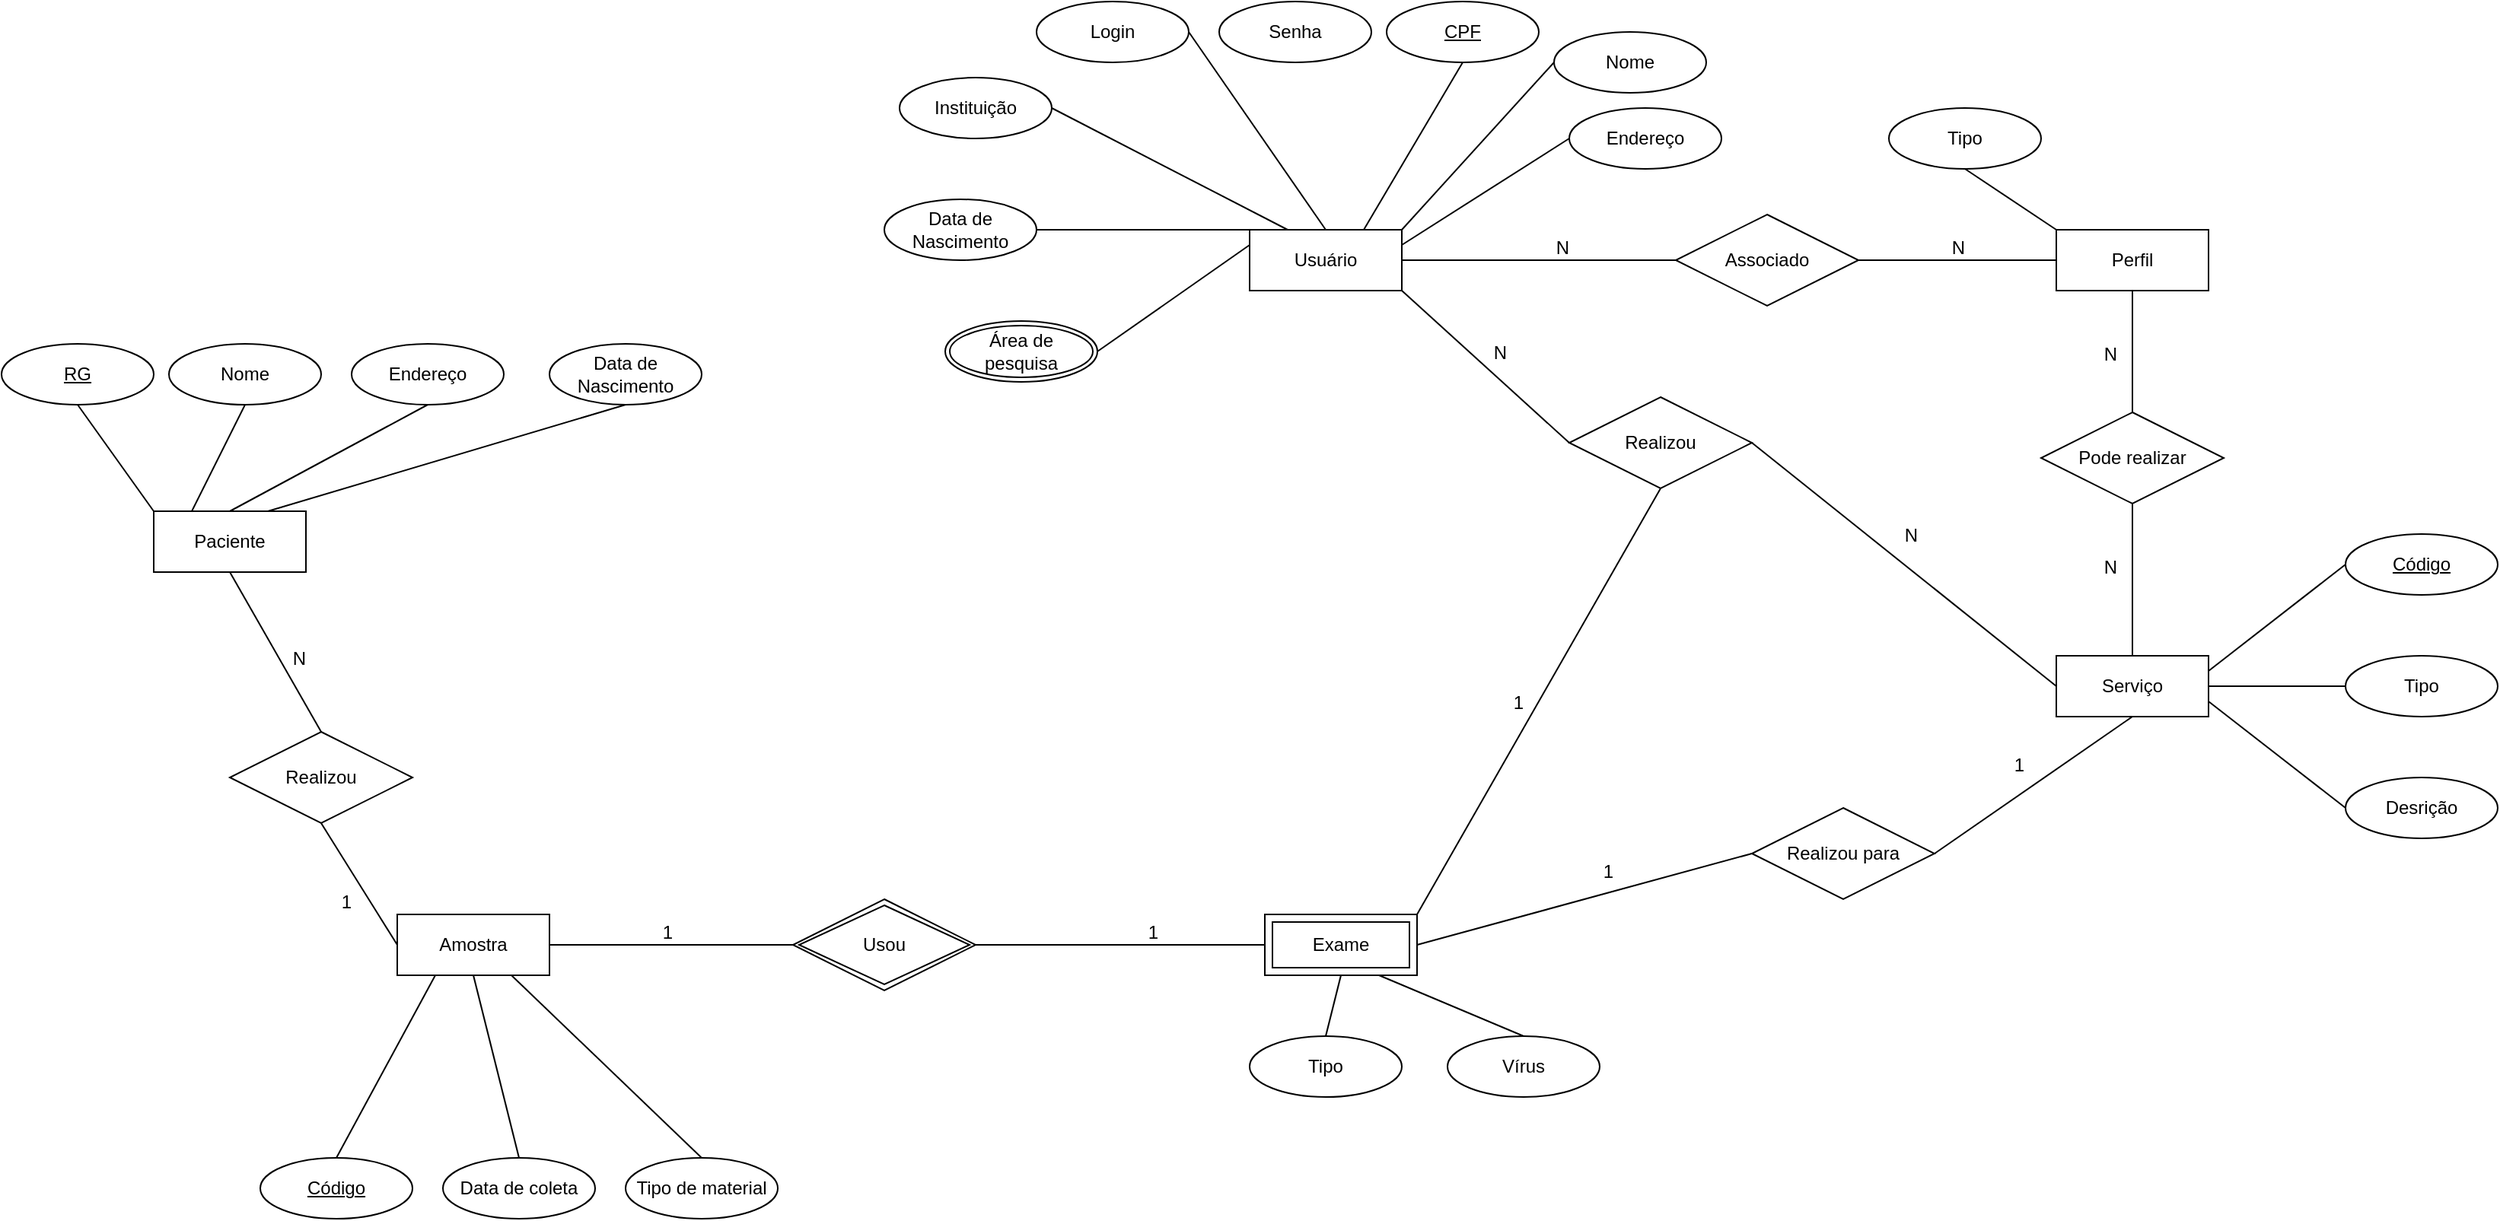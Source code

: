 <mxfile version="14.6.11" type="github">
  <diagram id="c7RSiAgEq7K3T1tGgwCF" name="Page-1">
    <mxGraphModel dx="2844" dy="1522" grid="1" gridSize="10" guides="1" tooltips="1" connect="1" arrows="1" fold="1" page="1" pageScale="1" pageWidth="4681" pageHeight="3300" math="0" shadow="0">
      <root>
        <mxCell id="0" />
        <mxCell id="1" parent="0" />
        <mxCell id="BD_xdXeXPQXrnNX-kLKR-1" value="Usuário" style="whiteSpace=wrap;html=1;align=center;" parent="1" vertex="1">
          <mxGeometry x="1340" y="560" width="100" height="40" as="geometry" />
        </mxCell>
        <mxCell id="BD_xdXeXPQXrnNX-kLKR-3" value="CPF" style="ellipse;whiteSpace=wrap;html=1;align=center;fontStyle=4;" parent="1" vertex="1">
          <mxGeometry x="1430" y="410" width="100" height="40" as="geometry" />
        </mxCell>
        <mxCell id="BD_xdXeXPQXrnNX-kLKR-4" value="" style="endArrow=none;html=1;rounded=0;exitX=0.75;exitY=0;exitDx=0;exitDy=0;entryX=0.5;entryY=1;entryDx=0;entryDy=0;" parent="1" source="BD_xdXeXPQXrnNX-kLKR-1" target="BD_xdXeXPQXrnNX-kLKR-3" edge="1">
          <mxGeometry relative="1" as="geometry">
            <mxPoint x="1760" y="670" as="sourcePoint" />
            <mxPoint x="1920" y="670" as="targetPoint" />
          </mxGeometry>
        </mxCell>
        <mxCell id="BD_xdXeXPQXrnNX-kLKR-5" value="" style="endArrow=none;html=1;rounded=0;exitX=1;exitY=0;exitDx=0;exitDy=0;entryX=0;entryY=0.5;entryDx=0;entryDy=0;" parent="1" source="BD_xdXeXPQXrnNX-kLKR-1" target="BD_xdXeXPQXrnNX-kLKR-6" edge="1">
          <mxGeometry relative="1" as="geometry">
            <mxPoint x="1760" y="670" as="sourcePoint" />
            <mxPoint x="1560" y="470" as="targetPoint" />
          </mxGeometry>
        </mxCell>
        <mxCell id="BD_xdXeXPQXrnNX-kLKR-6" value="Nome" style="ellipse;whiteSpace=wrap;html=1;align=center;" parent="1" vertex="1">
          <mxGeometry x="1540" y="430" width="100" height="40" as="geometry" />
        </mxCell>
        <mxCell id="BD_xdXeXPQXrnNX-kLKR-7" value="Endereço" style="ellipse;whiteSpace=wrap;html=1;align=center;" parent="1" vertex="1">
          <mxGeometry x="1550" y="480" width="100" height="40" as="geometry" />
        </mxCell>
        <mxCell id="BD_xdXeXPQXrnNX-kLKR-9" value="" style="endArrow=none;html=1;rounded=0;exitX=1;exitY=0.25;exitDx=0;exitDy=0;entryX=0;entryY=0.5;entryDx=0;entryDy=0;" parent="1" source="BD_xdXeXPQXrnNX-kLKR-1" target="BD_xdXeXPQXrnNX-kLKR-7" edge="1">
          <mxGeometry relative="1" as="geometry">
            <mxPoint x="1660" y="570" as="sourcePoint" />
            <mxPoint x="1820" y="570" as="targetPoint" />
          </mxGeometry>
        </mxCell>
        <mxCell id="BD_xdXeXPQXrnNX-kLKR-10" value="Área de pesquisa" style="ellipse;shape=doubleEllipse;margin=3;whiteSpace=wrap;html=1;align=center;" parent="1" vertex="1">
          <mxGeometry x="1140" y="620" width="100" height="40" as="geometry" />
        </mxCell>
        <mxCell id="BD_xdXeXPQXrnNX-kLKR-12" value="Instituição" style="ellipse;whiteSpace=wrap;html=1;align=center;" parent="1" vertex="1">
          <mxGeometry x="1110" y="460" width="100" height="40" as="geometry" />
        </mxCell>
        <mxCell id="BD_xdXeXPQXrnNX-kLKR-14" value="Data de Nascimento" style="ellipse;whiteSpace=wrap;html=1;align=center;" parent="1" vertex="1">
          <mxGeometry x="1100" y="540" width="100" height="40" as="geometry" />
        </mxCell>
        <mxCell id="BD_xdXeXPQXrnNX-kLKR-16" value="Login" style="ellipse;whiteSpace=wrap;html=1;align=center;" parent="1" vertex="1">
          <mxGeometry x="1200" y="410" width="100" height="40" as="geometry" />
        </mxCell>
        <mxCell id="BD_xdXeXPQXrnNX-kLKR-17" value="Senha" style="ellipse;whiteSpace=wrap;html=1;align=center;" parent="1" vertex="1">
          <mxGeometry x="1320" y="410" width="100" height="40" as="geometry" />
        </mxCell>
        <mxCell id="BD_xdXeXPQXrnNX-kLKR-18" value="" style="endArrow=none;html=1;rounded=0;entryX=0.5;entryY=0;entryDx=0;entryDy=0;exitX=1;exitY=0.5;exitDx=0;exitDy=0;" parent="1" source="BD_xdXeXPQXrnNX-kLKR-16" target="BD_xdXeXPQXrnNX-kLKR-1" edge="1">
          <mxGeometry relative="1" as="geometry">
            <mxPoint x="1220" y="530" as="sourcePoint" />
            <mxPoint x="1380" y="530" as="targetPoint" />
          </mxGeometry>
        </mxCell>
        <mxCell id="BD_xdXeXPQXrnNX-kLKR-19" value="" style="endArrow=none;html=1;rounded=0;entryX=0.25;entryY=0;entryDx=0;entryDy=0;exitX=1;exitY=0.5;exitDx=0;exitDy=0;" parent="1" source="BD_xdXeXPQXrnNX-kLKR-12" target="BD_xdXeXPQXrnNX-kLKR-1" edge="1">
          <mxGeometry relative="1" as="geometry">
            <mxPoint x="1340" y="550" as="sourcePoint" />
            <mxPoint x="1500" y="550" as="targetPoint" />
          </mxGeometry>
        </mxCell>
        <mxCell id="BD_xdXeXPQXrnNX-kLKR-20" value="" style="endArrow=none;html=1;rounded=0;entryX=0;entryY=0;entryDx=0;entryDy=0;exitX=1;exitY=0.5;exitDx=0;exitDy=0;" parent="1" source="BD_xdXeXPQXrnNX-kLKR-14" target="BD_xdXeXPQXrnNX-kLKR-1" edge="1">
          <mxGeometry relative="1" as="geometry">
            <mxPoint x="1210" y="560" as="sourcePoint" />
            <mxPoint x="1300" y="580" as="targetPoint" />
          </mxGeometry>
        </mxCell>
        <mxCell id="BD_xdXeXPQXrnNX-kLKR-21" value="" style="endArrow=none;html=1;rounded=0;entryX=0;entryY=0.25;entryDx=0;entryDy=0;exitX=1;exitY=0.5;exitDx=0;exitDy=0;" parent="1" source="BD_xdXeXPQXrnNX-kLKR-10" target="BD_xdXeXPQXrnNX-kLKR-1" edge="1">
          <mxGeometry relative="1" as="geometry">
            <mxPoint x="1310" y="660" as="sourcePoint" />
            <mxPoint x="1470" y="660" as="targetPoint" />
          </mxGeometry>
        </mxCell>
        <mxCell id="BD_xdXeXPQXrnNX-kLKR-22" value="Perfil" style="whiteSpace=wrap;html=1;align=center;" parent="1" vertex="1">
          <mxGeometry x="1870" y="560" width="100" height="40" as="geometry" />
        </mxCell>
        <mxCell id="BD_xdXeXPQXrnNX-kLKR-23" value="Associado" style="shape=rhombus;perimeter=rhombusPerimeter;whiteSpace=wrap;html=1;align=center;" parent="1" vertex="1">
          <mxGeometry x="1620" y="550" width="120" height="60" as="geometry" />
        </mxCell>
        <mxCell id="BD_xdXeXPQXrnNX-kLKR-24" value="" style="endArrow=none;html=1;rounded=0;exitX=1;exitY=0.5;exitDx=0;exitDy=0;entryX=0;entryY=0.5;entryDx=0;entryDy=0;" parent="1" source="BD_xdXeXPQXrnNX-kLKR-1" target="BD_xdXeXPQXrnNX-kLKR-23" edge="1">
          <mxGeometry relative="1" as="geometry">
            <mxPoint x="1490" y="560" as="sourcePoint" />
            <mxPoint x="1650" y="560" as="targetPoint" />
          </mxGeometry>
        </mxCell>
        <mxCell id="BD_xdXeXPQXrnNX-kLKR-25" value="N" style="resizable=0;html=1;align=right;verticalAlign=bottom;" parent="BD_xdXeXPQXrnNX-kLKR-24" connectable="0" vertex="1">
          <mxGeometry x="1" relative="1" as="geometry">
            <mxPoint x="-70" as="offset" />
          </mxGeometry>
        </mxCell>
        <mxCell id="BD_xdXeXPQXrnNX-kLKR-26" value="" style="endArrow=none;html=1;rounded=0;entryX=0;entryY=0.5;entryDx=0;entryDy=0;exitX=1;exitY=0.5;exitDx=0;exitDy=0;" parent="1" source="BD_xdXeXPQXrnNX-kLKR-23" target="BD_xdXeXPQXrnNX-kLKR-22" edge="1">
          <mxGeometry relative="1" as="geometry">
            <mxPoint x="1630" y="639.66" as="sourcePoint" />
            <mxPoint x="1790" y="639.66" as="targetPoint" />
          </mxGeometry>
        </mxCell>
        <mxCell id="BD_xdXeXPQXrnNX-kLKR-27" value="N" style="resizable=0;html=1;align=right;verticalAlign=bottom;" parent="BD_xdXeXPQXrnNX-kLKR-26" connectable="0" vertex="1">
          <mxGeometry x="1" relative="1" as="geometry">
            <mxPoint x="-60" as="offset" />
          </mxGeometry>
        </mxCell>
        <mxCell id="BD_xdXeXPQXrnNX-kLKR-28" value="Tipo" style="ellipse;whiteSpace=wrap;html=1;align=center;fontStyle=0;" parent="1" vertex="1">
          <mxGeometry x="1760" y="480" width="100" height="40" as="geometry" />
        </mxCell>
        <mxCell id="BD_xdXeXPQXrnNX-kLKR-29" value="" style="endArrow=none;html=1;rounded=0;entryX=0;entryY=0;entryDx=0;entryDy=0;exitX=0.5;exitY=1;exitDx=0;exitDy=0;" parent="1" source="BD_xdXeXPQXrnNX-kLKR-28" target="BD_xdXeXPQXrnNX-kLKR-22" edge="1">
          <mxGeometry relative="1" as="geometry">
            <mxPoint x="1700" y="560" as="sourcePoint" />
            <mxPoint x="1860" y="560" as="targetPoint" />
          </mxGeometry>
        </mxCell>
        <mxCell id="BD_xdXeXPQXrnNX-kLKR-30" value="Serviço" style="whiteSpace=wrap;html=1;align=center;" parent="1" vertex="1">
          <mxGeometry x="1870" y="840" width="100" height="40" as="geometry" />
        </mxCell>
        <mxCell id="BD_xdXeXPQXrnNX-kLKR-31" value="Desrição" style="ellipse;whiteSpace=wrap;html=1;align=center;" parent="1" vertex="1">
          <mxGeometry x="2060" y="920" width="100" height="40" as="geometry" />
        </mxCell>
        <mxCell id="BD_xdXeXPQXrnNX-kLKR-33" value="Código" style="ellipse;whiteSpace=wrap;html=1;align=center;fontStyle=4;" parent="1" vertex="1">
          <mxGeometry x="2060" y="760" width="100" height="40" as="geometry" />
        </mxCell>
        <mxCell id="BD_xdXeXPQXrnNX-kLKR-34" value="Tipo" style="ellipse;whiteSpace=wrap;html=1;align=center;" parent="1" vertex="1">
          <mxGeometry x="2060" y="840" width="100" height="40" as="geometry" />
        </mxCell>
        <mxCell id="BD_xdXeXPQXrnNX-kLKR-38" value="Pode realizar" style="shape=rhombus;perimeter=rhombusPerimeter;whiteSpace=wrap;html=1;align=center;" parent="1" vertex="1">
          <mxGeometry x="1860" y="680" width="120" height="60" as="geometry" />
        </mxCell>
        <mxCell id="BD_xdXeXPQXrnNX-kLKR-41" value="" style="endArrow=none;html=1;rounded=0;entryX=0.5;entryY=1;entryDx=0;entryDy=0;exitX=0.5;exitY=0;exitDx=0;exitDy=0;" parent="1" source="BD_xdXeXPQXrnNX-kLKR-38" target="BD_xdXeXPQXrnNX-kLKR-22" edge="1">
          <mxGeometry relative="1" as="geometry">
            <mxPoint x="1890" y="810" as="sourcePoint" />
            <mxPoint x="2050" y="810" as="targetPoint" />
          </mxGeometry>
        </mxCell>
        <mxCell id="BD_xdXeXPQXrnNX-kLKR-42" value="N" style="resizable=0;html=1;align=right;verticalAlign=bottom;" parent="BD_xdXeXPQXrnNX-kLKR-41" connectable="0" vertex="1">
          <mxGeometry x="1" relative="1" as="geometry">
            <mxPoint x="-10" y="50" as="offset" />
          </mxGeometry>
        </mxCell>
        <mxCell id="BD_xdXeXPQXrnNX-kLKR-43" value="" style="endArrow=none;html=1;rounded=0;entryX=0.5;entryY=1;entryDx=0;entryDy=0;exitX=0.5;exitY=0;exitDx=0;exitDy=0;" parent="1" source="BD_xdXeXPQXrnNX-kLKR-30" target="BD_xdXeXPQXrnNX-kLKR-38" edge="1">
          <mxGeometry relative="1" as="geometry">
            <mxPoint x="2080" y="830" as="sourcePoint" />
            <mxPoint x="2080" y="750" as="targetPoint" />
          </mxGeometry>
        </mxCell>
        <mxCell id="BD_xdXeXPQXrnNX-kLKR-44" value="N" style="resizable=0;html=1;align=right;verticalAlign=bottom;" parent="BD_xdXeXPQXrnNX-kLKR-43" connectable="0" vertex="1">
          <mxGeometry x="1" relative="1" as="geometry">
            <mxPoint x="-10" y="50" as="offset" />
          </mxGeometry>
        </mxCell>
        <mxCell id="BD_xdXeXPQXrnNX-kLKR-46" value="Realizou" style="shape=rhombus;perimeter=rhombusPerimeter;whiteSpace=wrap;html=1;align=center;" parent="1" vertex="1">
          <mxGeometry x="1550" y="670" width="120" height="60" as="geometry" />
        </mxCell>
        <mxCell id="BD_xdXeXPQXrnNX-kLKR-48" value="" style="endArrow=none;html=1;rounded=0;exitX=1;exitY=1;exitDx=0;exitDy=0;entryX=0;entryY=0.5;entryDx=0;entryDy=0;" parent="1" source="BD_xdXeXPQXrnNX-kLKR-1" target="BD_xdXeXPQXrnNX-kLKR-46" edge="1">
          <mxGeometry relative="1" as="geometry">
            <mxPoint x="1320" y="690" as="sourcePoint" />
            <mxPoint x="1480" y="690" as="targetPoint" />
          </mxGeometry>
        </mxCell>
        <mxCell id="BD_xdXeXPQXrnNX-kLKR-49" value="N" style="resizable=0;html=1;align=right;verticalAlign=bottom;" parent="BD_xdXeXPQXrnNX-kLKR-48" connectable="0" vertex="1">
          <mxGeometry x="1" relative="1" as="geometry">
            <mxPoint x="-40" y="-50" as="offset" />
          </mxGeometry>
        </mxCell>
        <mxCell id="BD_xdXeXPQXrnNX-kLKR-50" value="" style="endArrow=none;html=1;rounded=0;exitX=1;exitY=0.5;exitDx=0;exitDy=0;entryX=0;entryY=0.5;entryDx=0;entryDy=0;" parent="1" source="BD_xdXeXPQXrnNX-kLKR-46" target="BD_xdXeXPQXrnNX-kLKR-30" edge="1">
          <mxGeometry relative="1" as="geometry">
            <mxPoint x="1670" y="760" as="sourcePoint" />
            <mxPoint x="1830" y="760" as="targetPoint" />
          </mxGeometry>
        </mxCell>
        <mxCell id="BD_xdXeXPQXrnNX-kLKR-51" value="N" style="resizable=0;html=1;align=right;verticalAlign=bottom;" parent="BD_xdXeXPQXrnNX-kLKR-50" connectable="0" vertex="1">
          <mxGeometry x="1" relative="1" as="geometry">
            <mxPoint x="-90" y="-90" as="offset" />
          </mxGeometry>
        </mxCell>
        <mxCell id="BD_xdXeXPQXrnNX-kLKR-52" value="Paciente" style="whiteSpace=wrap;html=1;align=center;" parent="1" vertex="1">
          <mxGeometry x="620" y="745" width="100" height="40" as="geometry" />
        </mxCell>
        <mxCell id="BD_xdXeXPQXrnNX-kLKR-53" value="RG" style="ellipse;whiteSpace=wrap;html=1;align=center;fontStyle=4;" parent="1" vertex="1">
          <mxGeometry x="520" y="635" width="100" height="40" as="geometry" />
        </mxCell>
        <mxCell id="BD_xdXeXPQXrnNX-kLKR-54" value="Nome" style="ellipse;whiteSpace=wrap;html=1;align=center;" parent="1" vertex="1">
          <mxGeometry x="630" y="635" width="100" height="40" as="geometry" />
        </mxCell>
        <mxCell id="BD_xdXeXPQXrnNX-kLKR-56" value="Data de Nascimento" style="ellipse;whiteSpace=wrap;html=1;align=center;" parent="1" vertex="1">
          <mxGeometry x="880" y="635" width="100" height="40" as="geometry" />
        </mxCell>
        <mxCell id="BD_xdXeXPQXrnNX-kLKR-57" value="Endereço" style="ellipse;whiteSpace=wrap;html=1;align=center;" parent="1" vertex="1">
          <mxGeometry x="750" y="635" width="100" height="40" as="geometry" />
        </mxCell>
        <mxCell id="BD_xdXeXPQXrnNX-kLKR-58" value="" style="endArrow=none;html=1;rounded=0;exitX=0.5;exitY=1;exitDx=0;exitDy=0;entryX=0;entryY=0;entryDx=0;entryDy=0;" parent="1" source="BD_xdXeXPQXrnNX-kLKR-53" target="BD_xdXeXPQXrnNX-kLKR-52" edge="1">
          <mxGeometry relative="1" as="geometry">
            <mxPoint x="560" y="835" as="sourcePoint" />
            <mxPoint x="720" y="835" as="targetPoint" />
          </mxGeometry>
        </mxCell>
        <mxCell id="BD_xdXeXPQXrnNX-kLKR-59" value="" style="endArrow=none;html=1;rounded=0;entryX=0.5;entryY=1;entryDx=0;entryDy=0;exitX=0.25;exitY=0;exitDx=0;exitDy=0;" parent="1" source="BD_xdXeXPQXrnNX-kLKR-52" target="BD_xdXeXPQXrnNX-kLKR-54" edge="1">
          <mxGeometry relative="1" as="geometry">
            <mxPoint x="560" y="835" as="sourcePoint" />
            <mxPoint x="720" y="835" as="targetPoint" />
          </mxGeometry>
        </mxCell>
        <mxCell id="BD_xdXeXPQXrnNX-kLKR-60" value="" style="endArrow=none;html=1;rounded=0;entryX=0.5;entryY=1;entryDx=0;entryDy=0;exitX=0.5;exitY=0;exitDx=0;exitDy=0;" parent="1" source="BD_xdXeXPQXrnNX-kLKR-52" target="BD_xdXeXPQXrnNX-kLKR-57" edge="1">
          <mxGeometry relative="1" as="geometry">
            <mxPoint x="560" y="835" as="sourcePoint" />
            <mxPoint x="720" y="835" as="targetPoint" />
          </mxGeometry>
        </mxCell>
        <mxCell id="BD_xdXeXPQXrnNX-kLKR-61" value="" style="endArrow=none;html=1;rounded=0;entryX=0.5;entryY=1;entryDx=0;entryDy=0;exitX=0.75;exitY=0;exitDx=0;exitDy=0;" parent="1" source="BD_xdXeXPQXrnNX-kLKR-52" target="BD_xdXeXPQXrnNX-kLKR-56" edge="1">
          <mxGeometry relative="1" as="geometry">
            <mxPoint x="560" y="835" as="sourcePoint" />
            <mxPoint x="720" y="835" as="targetPoint" />
          </mxGeometry>
        </mxCell>
        <mxCell id="BdqVSzf4NF3vauwmygaF-2" value="Vírus" style="ellipse;whiteSpace=wrap;html=1;align=center;" vertex="1" parent="1">
          <mxGeometry x="1470" y="1090" width="100" height="40" as="geometry" />
        </mxCell>
        <mxCell id="BdqVSzf4NF3vauwmygaF-3" value="Tipo" style="ellipse;whiteSpace=wrap;html=1;align=center;" vertex="1" parent="1">
          <mxGeometry x="1340" y="1090" width="100" height="40" as="geometry" />
        </mxCell>
        <mxCell id="BdqVSzf4NF3vauwmygaF-7" value="Usou" style="shape=rhombus;double=1;perimeter=rhombusPerimeter;whiteSpace=wrap;html=1;align=center;" vertex="1" parent="1">
          <mxGeometry x="1040" y="1000" width="120" height="60" as="geometry" />
        </mxCell>
        <mxCell id="BdqVSzf4NF3vauwmygaF-8" value="Exame" style="shape=ext;margin=3;double=1;whiteSpace=wrap;html=1;align=center;" vertex="1" parent="1">
          <mxGeometry x="1350" y="1010" width="100" height="40" as="geometry" />
        </mxCell>
        <mxCell id="BdqVSzf4NF3vauwmygaF-9" value="Amostra" style="whiteSpace=wrap;html=1;align=center;" vertex="1" parent="1">
          <mxGeometry x="780" y="1010" width="100" height="40" as="geometry" />
        </mxCell>
        <mxCell id="BdqVSzf4NF3vauwmygaF-10" value="Data de coleta" style="ellipse;whiteSpace=wrap;html=1;align=center;" vertex="1" parent="1">
          <mxGeometry x="810" y="1170" width="100" height="40" as="geometry" />
        </mxCell>
        <mxCell id="BdqVSzf4NF3vauwmygaF-11" value="Código" style="ellipse;whiteSpace=wrap;html=1;align=center;fontStyle=4;" vertex="1" parent="1">
          <mxGeometry x="690" y="1170" width="100" height="40" as="geometry" />
        </mxCell>
        <mxCell id="BdqVSzf4NF3vauwmygaF-12" value="Tipo de material" style="ellipse;whiteSpace=wrap;html=1;align=center;" vertex="1" parent="1">
          <mxGeometry x="930" y="1170" width="100" height="40" as="geometry" />
        </mxCell>
        <mxCell id="BdqVSzf4NF3vauwmygaF-18" value="" style="endArrow=none;html=1;rounded=0;exitX=1;exitY=0.5;exitDx=0;exitDy=0;" edge="1" parent="1" source="BdqVSzf4NF3vauwmygaF-9">
          <mxGeometry relative="1" as="geometry">
            <mxPoint x="930" y="1110" as="sourcePoint" />
            <mxPoint x="1040" y="1030" as="targetPoint" />
          </mxGeometry>
        </mxCell>
        <mxCell id="BdqVSzf4NF3vauwmygaF-19" value="1" style="resizable=0;html=1;align=right;verticalAlign=bottom;" connectable="0" vertex="1" parent="BdqVSzf4NF3vauwmygaF-18">
          <mxGeometry x="1" relative="1" as="geometry">
            <mxPoint x="-79" as="offset" />
          </mxGeometry>
        </mxCell>
        <mxCell id="BdqVSzf4NF3vauwmygaF-20" value="" style="endArrow=none;html=1;rounded=0;exitX=1;exitY=0.5;exitDx=0;exitDy=0;entryX=0;entryY=0.5;entryDx=0;entryDy=0;" edge="1" parent="1" source="BdqVSzf4NF3vauwmygaF-7" target="BdqVSzf4NF3vauwmygaF-8">
          <mxGeometry relative="1" as="geometry">
            <mxPoint x="1210" y="1080" as="sourcePoint" />
            <mxPoint x="1370" y="1080" as="targetPoint" />
          </mxGeometry>
        </mxCell>
        <mxCell id="BdqVSzf4NF3vauwmygaF-21" value="1" style="resizable=0;html=1;align=right;verticalAlign=bottom;" connectable="0" vertex="1" parent="BdqVSzf4NF3vauwmygaF-20">
          <mxGeometry x="1" relative="1" as="geometry">
            <mxPoint x="-70" as="offset" />
          </mxGeometry>
        </mxCell>
        <mxCell id="BdqVSzf4NF3vauwmygaF-26" value="" style="endArrow=none;html=1;rounded=0;exitX=1;exitY=0.25;exitDx=0;exitDy=0;entryX=0;entryY=0.5;entryDx=0;entryDy=0;" edge="1" parent="1" source="BD_xdXeXPQXrnNX-kLKR-30" target="BD_xdXeXPQXrnNX-kLKR-33">
          <mxGeometry relative="1" as="geometry">
            <mxPoint x="1960" y="870" as="sourcePoint" />
            <mxPoint x="2120" y="870" as="targetPoint" />
          </mxGeometry>
        </mxCell>
        <mxCell id="BdqVSzf4NF3vauwmygaF-27" value="" style="endArrow=none;html=1;rounded=0;exitX=1;exitY=0.5;exitDx=0;exitDy=0;entryX=0;entryY=0.5;entryDx=0;entryDy=0;" edge="1" parent="1" source="BD_xdXeXPQXrnNX-kLKR-30" target="BD_xdXeXPQXrnNX-kLKR-34">
          <mxGeometry relative="1" as="geometry">
            <mxPoint x="1960" y="870" as="sourcePoint" />
            <mxPoint x="2050" y="890" as="targetPoint" />
          </mxGeometry>
        </mxCell>
        <mxCell id="BdqVSzf4NF3vauwmygaF-28" value="" style="endArrow=none;html=1;rounded=0;exitX=1;exitY=0.75;exitDx=0;exitDy=0;entryX=0;entryY=0.5;entryDx=0;entryDy=0;" edge="1" parent="1" source="BD_xdXeXPQXrnNX-kLKR-30" target="BD_xdXeXPQXrnNX-kLKR-31">
          <mxGeometry relative="1" as="geometry">
            <mxPoint x="1980" y="920" as="sourcePoint" />
            <mxPoint x="2080" y="900" as="targetPoint" />
          </mxGeometry>
        </mxCell>
        <mxCell id="BdqVSzf4NF3vauwmygaF-30" value="" style="endArrow=none;html=1;rounded=0;exitX=0.75;exitY=1;exitDx=0;exitDy=0;entryX=0.5;entryY=0;entryDx=0;entryDy=0;" edge="1" parent="1" source="BdqVSzf4NF3vauwmygaF-8" target="BdqVSzf4NF3vauwmygaF-2">
          <mxGeometry relative="1" as="geometry">
            <mxPoint x="1600" y="970" as="sourcePoint" />
            <mxPoint x="1760" y="970" as="targetPoint" />
          </mxGeometry>
        </mxCell>
        <mxCell id="BdqVSzf4NF3vauwmygaF-32" value="" style="endArrow=none;html=1;rounded=0;entryX=0.5;entryY=1;entryDx=0;entryDy=0;exitX=0.5;exitY=0;exitDx=0;exitDy=0;" edge="1" parent="1" source="BdqVSzf4NF3vauwmygaF-3" target="BdqVSzf4NF3vauwmygaF-8">
          <mxGeometry relative="1" as="geometry">
            <mxPoint x="1190" y="1310" as="sourcePoint" />
            <mxPoint x="1350" y="1310" as="targetPoint" />
          </mxGeometry>
        </mxCell>
        <mxCell id="BdqVSzf4NF3vauwmygaF-33" value="" style="endArrow=none;html=1;rounded=0;exitX=0.75;exitY=1;exitDx=0;exitDy=0;entryX=0.5;entryY=0;entryDx=0;entryDy=0;" edge="1" parent="1" source="BdqVSzf4NF3vauwmygaF-9" target="BdqVSzf4NF3vauwmygaF-12">
          <mxGeometry relative="1" as="geometry">
            <mxPoint x="970" y="1110" as="sourcePoint" />
            <mxPoint x="1130" y="1110" as="targetPoint" />
          </mxGeometry>
        </mxCell>
        <mxCell id="BdqVSzf4NF3vauwmygaF-34" value="" style="endArrow=none;html=1;rounded=0;entryX=0.5;entryY=0;entryDx=0;entryDy=0;exitX=0.5;exitY=1;exitDx=0;exitDy=0;" edge="1" parent="1" source="BdqVSzf4NF3vauwmygaF-9" target="BdqVSzf4NF3vauwmygaF-10">
          <mxGeometry relative="1" as="geometry">
            <mxPoint x="550" y="1110" as="sourcePoint" />
            <mxPoint x="710" y="1110" as="targetPoint" />
          </mxGeometry>
        </mxCell>
        <mxCell id="BdqVSzf4NF3vauwmygaF-35" value="" style="endArrow=none;html=1;rounded=0;entryX=0.5;entryY=0;entryDx=0;entryDy=0;exitX=0.25;exitY=1;exitDx=0;exitDy=0;" edge="1" parent="1" source="BdqVSzf4NF3vauwmygaF-9" target="BdqVSzf4NF3vauwmygaF-11">
          <mxGeometry relative="1" as="geometry">
            <mxPoint x="460" y="1100" as="sourcePoint" />
            <mxPoint x="620" y="1100" as="targetPoint" />
          </mxGeometry>
        </mxCell>
        <mxCell id="BdqVSzf4NF3vauwmygaF-36" value="Realizou para" style="shape=rhombus;perimeter=rhombusPerimeter;whiteSpace=wrap;html=1;align=center;" vertex="1" parent="1">
          <mxGeometry x="1670" y="940" width="120" height="60" as="geometry" />
        </mxCell>
        <mxCell id="BdqVSzf4NF3vauwmygaF-37" value="" style="endArrow=none;html=1;rounded=0;entryX=0.5;entryY=1;entryDx=0;entryDy=0;exitX=1;exitY=0.5;exitDx=0;exitDy=0;" edge="1" parent="1" source="BdqVSzf4NF3vauwmygaF-36" target="BD_xdXeXPQXrnNX-kLKR-30">
          <mxGeometry relative="1" as="geometry">
            <mxPoint x="1820" y="990" as="sourcePoint" />
            <mxPoint x="1980" y="990" as="targetPoint" />
          </mxGeometry>
        </mxCell>
        <mxCell id="BdqVSzf4NF3vauwmygaF-38" value="1" style="resizable=0;html=1;align=right;verticalAlign=bottom;" connectable="0" vertex="1" parent="BdqVSzf4NF3vauwmygaF-37">
          <mxGeometry x="1" relative="1" as="geometry">
            <mxPoint x="-70" y="40" as="offset" />
          </mxGeometry>
        </mxCell>
        <mxCell id="BdqVSzf4NF3vauwmygaF-39" value="" style="endArrow=none;html=1;rounded=0;entryX=0;entryY=0.5;entryDx=0;entryDy=0;exitX=1;exitY=0.5;exitDx=0;exitDy=0;" edge="1" parent="1" source="BdqVSzf4NF3vauwmygaF-8" target="BdqVSzf4NF3vauwmygaF-36">
          <mxGeometry relative="1" as="geometry">
            <mxPoint x="1350" y="920" as="sourcePoint" />
            <mxPoint x="1510" y="920" as="targetPoint" />
          </mxGeometry>
        </mxCell>
        <mxCell id="BdqVSzf4NF3vauwmygaF-40" value="1" style="resizable=0;html=1;align=right;verticalAlign=bottom;" connectable="0" vertex="1" parent="BdqVSzf4NF3vauwmygaF-39">
          <mxGeometry x="1" relative="1" as="geometry">
            <mxPoint x="-90" y="20" as="offset" />
          </mxGeometry>
        </mxCell>
        <mxCell id="BdqVSzf4NF3vauwmygaF-41" value="" style="endArrow=none;html=1;rounded=0;entryX=0.5;entryY=1;entryDx=0;entryDy=0;exitX=1;exitY=0;exitDx=0;exitDy=0;" edge="1" parent="1" source="BdqVSzf4NF3vauwmygaF-8" target="BD_xdXeXPQXrnNX-kLKR-46">
          <mxGeometry relative="1" as="geometry">
            <mxPoint x="1490" y="930" as="sourcePoint" />
            <mxPoint x="1650" y="930" as="targetPoint" />
          </mxGeometry>
        </mxCell>
        <mxCell id="BdqVSzf4NF3vauwmygaF-42" value="1" style="resizable=0;html=1;align=right;verticalAlign=bottom;" connectable="0" vertex="1" parent="BdqVSzf4NF3vauwmygaF-41">
          <mxGeometry x="1" relative="1" as="geometry">
            <mxPoint x="-90" y="150" as="offset" />
          </mxGeometry>
        </mxCell>
        <mxCell id="BdqVSzf4NF3vauwmygaF-43" value="Realizou" style="shape=rhombus;perimeter=rhombusPerimeter;whiteSpace=wrap;html=1;align=center;" vertex="1" parent="1">
          <mxGeometry x="670" y="890" width="120" height="60" as="geometry" />
        </mxCell>
        <mxCell id="BdqVSzf4NF3vauwmygaF-44" value="" style="endArrow=none;html=1;rounded=0;entryX=0.5;entryY=0;entryDx=0;entryDy=0;exitX=0.5;exitY=1;exitDx=0;exitDy=0;" edge="1" parent="1" source="BD_xdXeXPQXrnNX-kLKR-52" target="BdqVSzf4NF3vauwmygaF-43">
          <mxGeometry relative="1" as="geometry">
            <mxPoint x="520" y="830" as="sourcePoint" />
            <mxPoint x="680" y="830" as="targetPoint" />
          </mxGeometry>
        </mxCell>
        <mxCell id="BdqVSzf4NF3vauwmygaF-45" value="N" style="resizable=0;html=1;align=right;verticalAlign=bottom;" connectable="0" vertex="1" parent="BdqVSzf4NF3vauwmygaF-44">
          <mxGeometry x="1" relative="1" as="geometry">
            <mxPoint x="-10" y="-40" as="offset" />
          </mxGeometry>
        </mxCell>
        <mxCell id="BdqVSzf4NF3vauwmygaF-46" value="" style="endArrow=none;html=1;rounded=0;exitX=0.5;exitY=1;exitDx=0;exitDy=0;entryX=0;entryY=0.5;entryDx=0;entryDy=0;" edge="1" parent="1" source="BdqVSzf4NF3vauwmygaF-43" target="BdqVSzf4NF3vauwmygaF-9">
          <mxGeometry relative="1" as="geometry">
            <mxPoint x="750.0" y="960.0" as="sourcePoint" />
            <mxPoint x="910.0" y="960.0" as="targetPoint" />
          </mxGeometry>
        </mxCell>
        <mxCell id="BdqVSzf4NF3vauwmygaF-47" value="1" style="resizable=0;html=1;align=right;verticalAlign=bottom;" connectable="0" vertex="1" parent="BdqVSzf4NF3vauwmygaF-46">
          <mxGeometry x="1" relative="1" as="geometry">
            <mxPoint x="-30" y="-20" as="offset" />
          </mxGeometry>
        </mxCell>
      </root>
    </mxGraphModel>
  </diagram>
</mxfile>
